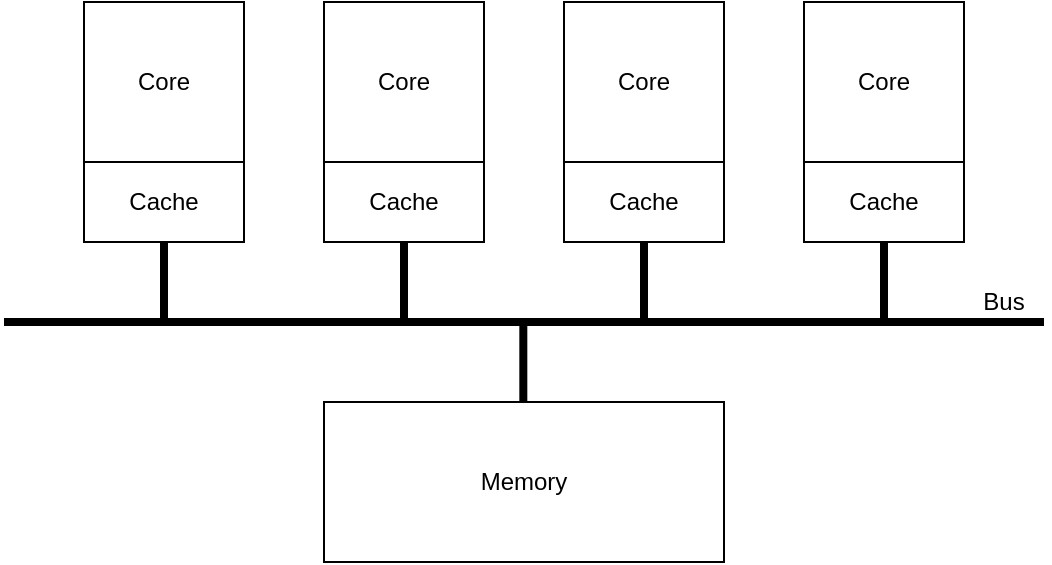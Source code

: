 <mxfile version="13.6.6" type="device" pages="3"><diagram id="U-8QUcGyhZuupx5uNDB1" name="UMA"><mxGraphModel dx="2038" dy="624" grid="1" gridSize="10" guides="1" tooltips="1" connect="1" arrows="1" fold="1" page="1" pageScale="1" pageWidth="827" pageHeight="1169" math="0" shadow="0"><root><mxCell id="0"/><mxCell id="1" parent="0"/><mxCell id="_18HO-Uv9ZSPYLaUToDR-1" value="Core" style="whiteSpace=wrap;html=1;aspect=fixed;" parent="1" vertex="1"><mxGeometry x="40" y="40" width="80" height="80" as="geometry"/></mxCell><mxCell id="_18HO-Uv9ZSPYLaUToDR-2" value="Cache" style="rounded=0;whiteSpace=wrap;html=1;" parent="1" vertex="1"><mxGeometry x="40" y="120" width="80" height="40" as="geometry"/></mxCell><mxCell id="_18HO-Uv9ZSPYLaUToDR-3" value="Core" style="whiteSpace=wrap;html=1;aspect=fixed;" parent="1" vertex="1"><mxGeometry x="160" y="40" width="80" height="80" as="geometry"/></mxCell><mxCell id="_18HO-Uv9ZSPYLaUToDR-4" value="Cache" style="rounded=0;whiteSpace=wrap;html=1;" parent="1" vertex="1"><mxGeometry x="160" y="120" width="80" height="40" as="geometry"/></mxCell><mxCell id="_18HO-Uv9ZSPYLaUToDR-5" value="Core" style="whiteSpace=wrap;html=1;aspect=fixed;" parent="1" vertex="1"><mxGeometry x="280" y="40" width="80" height="80" as="geometry"/></mxCell><mxCell id="_18HO-Uv9ZSPYLaUToDR-6" value="Cache" style="rounded=0;whiteSpace=wrap;html=1;" parent="1" vertex="1"><mxGeometry x="280" y="120" width="80" height="40" as="geometry"/></mxCell><mxCell id="_18HO-Uv9ZSPYLaUToDR-7" value="Core" style="whiteSpace=wrap;html=1;aspect=fixed;" parent="1" vertex="1"><mxGeometry x="400" y="40" width="80" height="80" as="geometry"/></mxCell><mxCell id="_18HO-Uv9ZSPYLaUToDR-8" value="Cache" style="rounded=0;whiteSpace=wrap;html=1;" parent="1" vertex="1"><mxGeometry x="400" y="120" width="80" height="40" as="geometry"/></mxCell><mxCell id="_18HO-Uv9ZSPYLaUToDR-10" value="" style="endArrow=none;html=1;strokeWidth=4;" parent="1" edge="1"><mxGeometry width="50" height="50" relative="1" as="geometry"><mxPoint y="200" as="sourcePoint"/><mxPoint x="520" y="200" as="targetPoint"/></mxGeometry></mxCell><mxCell id="_18HO-Uv9ZSPYLaUToDR-11" value="" style="endArrow=none;html=1;strokeWidth=4;entryX=0.5;entryY=1;entryDx=0;entryDy=0;" parent="1" target="_18HO-Uv9ZSPYLaUToDR-2" edge="1"><mxGeometry width="50" height="50" relative="1" as="geometry"><mxPoint x="80" y="200" as="sourcePoint"/><mxPoint x="440" y="300" as="targetPoint"/></mxGeometry></mxCell><mxCell id="_18HO-Uv9ZSPYLaUToDR-12" value="" style="endArrow=none;html=1;strokeWidth=4;entryX=0.5;entryY=1;entryDx=0;entryDy=0;" parent="1" target="_18HO-Uv9ZSPYLaUToDR-4" edge="1"><mxGeometry width="50" height="50" relative="1" as="geometry"><mxPoint x="200" y="200" as="sourcePoint"/><mxPoint x="90" y="170" as="targetPoint"/></mxGeometry></mxCell><mxCell id="_18HO-Uv9ZSPYLaUToDR-13" value="" style="endArrow=none;html=1;strokeWidth=4;entryX=0.5;entryY=1;entryDx=0;entryDy=0;" parent="1" edge="1"><mxGeometry width="50" height="50" relative="1" as="geometry"><mxPoint x="320" y="200" as="sourcePoint"/><mxPoint x="320" y="160" as="targetPoint"/></mxGeometry></mxCell><mxCell id="_18HO-Uv9ZSPYLaUToDR-14" value="" style="endArrow=none;html=1;strokeWidth=4;entryX=0.5;entryY=1;entryDx=0;entryDy=0;" parent="1" edge="1"><mxGeometry width="50" height="50" relative="1" as="geometry"><mxPoint x="440" y="200" as="sourcePoint"/><mxPoint x="440" y="160" as="targetPoint"/></mxGeometry></mxCell><mxCell id="_18HO-Uv9ZSPYLaUToDR-15" value="Memory" style="rounded=0;whiteSpace=wrap;html=1;" parent="1" vertex="1"><mxGeometry x="160" y="240" width="200" height="80" as="geometry"/></mxCell><mxCell id="_18HO-Uv9ZSPYLaUToDR-16" value="" style="endArrow=none;html=1;strokeWidth=4;entryX=0.5;entryY=1;entryDx=0;entryDy=0;" parent="1" edge="1"><mxGeometry width="50" height="50" relative="1" as="geometry"><mxPoint x="259.66" y="240" as="sourcePoint"/><mxPoint x="259.66" y="200" as="targetPoint"/></mxGeometry></mxCell><mxCell id="_18HO-Uv9ZSPYLaUToDR-17" value="Bus" style="text;html=1;strokeColor=none;fillColor=none;align=center;verticalAlign=middle;whiteSpace=wrap;rounded=0;" parent="1" vertex="1"><mxGeometry x="480" y="180" width="40" height="20" as="geometry"/></mxCell></root></mxGraphModel></diagram><diagram id="SG_U8V-sbPGq71Q4cW7p" name="Pure NUMA"><mxGraphModel dx="1211" dy="1793" grid="1" gridSize="10" guides="1" tooltips="1" connect="1" arrows="1" fold="1" page="1" pageScale="1" pageWidth="827" pageHeight="1169" math="0" shadow="0"><root><mxCell id="4nATZUOBr9UtcZ4yFBHx-0"/><mxCell id="4nATZUOBr9UtcZ4yFBHx-1" parent="4nATZUOBr9UtcZ4yFBHx-0"/><mxCell id="5uB2vDVZ2jiOP9H2W5yv-1" value="" style="rounded=0;whiteSpace=wrap;html=1;" parent="4nATZUOBr9UtcZ4yFBHx-1" vertex="1"><mxGeometry x="370" y="30" width="260" height="100" as="geometry"/></mxCell><mxCell id="5uB2vDVZ2jiOP9H2W5yv-0" value="" style="rounded=0;whiteSpace=wrap;html=1;" parent="4nATZUOBr9UtcZ4yFBHx-1" vertex="1"><mxGeometry x="30" y="30" width="260" height="100" as="geometry"/></mxCell><mxCell id="4nATZUOBr9UtcZ4yFBHx-2" value="Core" style="whiteSpace=wrap;html=1;aspect=fixed;" parent="4nATZUOBr9UtcZ4yFBHx-1" vertex="1"><mxGeometry x="200" y="40" width="80" height="80" as="geometry"/></mxCell><mxCell id="4nATZUOBr9UtcZ4yFBHx-3" value="Cache" style="rounded=0;whiteSpace=wrap;html=1;" parent="4nATZUOBr9UtcZ4yFBHx-1" vertex="1"><mxGeometry x="160" y="40" width="40" height="80" as="geometry"/></mxCell><mxCell id="4nATZUOBr9UtcZ4yFBHx-4" value="Core" style="whiteSpace=wrap;html=1;aspect=fixed;" parent="4nATZUOBr9UtcZ4yFBHx-1" vertex="1"><mxGeometry x="380" y="40" width="80" height="80" as="geometry"/></mxCell><mxCell id="4nATZUOBr9UtcZ4yFBHx-5" value="Cache" style="rounded=0;whiteSpace=wrap;html=1;" parent="4nATZUOBr9UtcZ4yFBHx-1" vertex="1"><mxGeometry x="460" y="40" width="40" height="80" as="geometry"/></mxCell><mxCell id="4nATZUOBr9UtcZ4yFBHx-11" value="" style="endArrow=none;html=1;strokeWidth=4;entryX=1;entryY=0.5;entryDx=0;entryDy=0;exitX=0;exitY=0.5;exitDx=0;exitDy=0;" parent="4nATZUOBr9UtcZ4yFBHx-1" source="4nATZUOBr9UtcZ4yFBHx-4" target="4nATZUOBr9UtcZ4yFBHx-2" edge="1"><mxGeometry width="50" height="50" relative="1" as="geometry"><mxPoint x="320.0" y="150" as="sourcePoint"/><mxPoint x="320.0" y="110" as="targetPoint"/></mxGeometry></mxCell><mxCell id="4nATZUOBr9UtcZ4yFBHx-12" value="" style="endArrow=none;html=1;strokeWidth=4;entryX=0;entryY=0.5;entryDx=0;entryDy=0;exitX=1;exitY=0.5;exitDx=0;exitDy=0;" parent="4nATZUOBr9UtcZ4yFBHx-1" source="4nATZUOBr9UtcZ4yFBHx-15" target="4nATZUOBr9UtcZ4yFBHx-3" edge="1"><mxGeometry width="50" height="50" relative="1" as="geometry"><mxPoint x="100.0" y="190" as="sourcePoint"/><mxPoint x="100.0" y="150" as="targetPoint"/></mxGeometry></mxCell><mxCell id="4nATZUOBr9UtcZ4yFBHx-13" value="" style="endArrow=none;html=1;strokeWidth=4;entryX=1;entryY=0.5;entryDx=0;entryDy=0;" parent="4nATZUOBr9UtcZ4yFBHx-1" source="4nATZUOBr9UtcZ4yFBHx-18" target="4nATZUOBr9UtcZ4yFBHx-5" edge="1"><mxGeometry width="50" height="50" relative="1" as="geometry"><mxPoint x="419.66" y="200" as="sourcePoint"/><mxPoint x="419.66" y="160" as="targetPoint"/></mxGeometry></mxCell><mxCell id="4nATZUOBr9UtcZ4yFBHx-15" value="Memory" style="rounded=0;whiteSpace=wrap;html=1;" parent="4nATZUOBr9UtcZ4yFBHx-1" vertex="1"><mxGeometry x="40" y="40" width="80" height="80" as="geometry"/></mxCell><mxCell id="4nATZUOBr9UtcZ4yFBHx-18" value="Memory" style="rounded=0;whiteSpace=wrap;html=1;" parent="4nATZUOBr9UtcZ4yFBHx-1" vertex="1"><mxGeometry x="540" y="40" width="80" height="80" as="geometry"/></mxCell><mxCell id="4nATZUOBr9UtcZ4yFBHx-19" value="Interconnect" style="text;html=1;strokeColor=none;fillColor=none;align=center;verticalAlign=middle;whiteSpace=wrap;rounded=0;" parent="4nATZUOBr9UtcZ4yFBHx-1" vertex="1"><mxGeometry x="310" y="60" width="40" height="20" as="geometry"/></mxCell><mxCell id="5uB2vDVZ2jiOP9H2W5yv-2" value="" style="endArrow=classic;html=1;strokeWidth=1;exitX=0.5;exitY=0;exitDx=0;exitDy=0;entryX=0.5;entryY=0;entryDx=0;entryDy=0;dashed=1;" parent="4nATZUOBr9UtcZ4yFBHx-1" source="4nATZUOBr9UtcZ4yFBHx-2" target="4nATZUOBr9UtcZ4yFBHx-15" edge="1"><mxGeometry relative="1" as="geometry"><mxPoint x="320" y="100" as="sourcePoint"/><mxPoint x="420" y="100" as="targetPoint"/><Array as="points"><mxPoint x="220"/><mxPoint x="160"/><mxPoint x="100"/></Array></mxGeometry></mxCell><mxCell id="5uB2vDVZ2jiOP9H2W5yv-3" value="Local access" style="edgeLabel;resizable=0;html=1;align=center;verticalAlign=middle;" parent="5uB2vDVZ2jiOP9H2W5yv-2" connectable="0" vertex="1"><mxGeometry relative="1" as="geometry"/></mxCell><mxCell id="5uB2vDVZ2jiOP9H2W5yv-4" value="" style="endArrow=classic;html=1;strokeWidth=1;exitX=0.5;exitY=0;exitDx=0;exitDy=0;entryX=0.5;entryY=0;entryDx=0;entryDy=0;dashed=1;" parent="4nATZUOBr9UtcZ4yFBHx-1" target="4nATZUOBr9UtcZ4yFBHx-18" edge="1"><mxGeometry relative="1" as="geometry"><mxPoint x="240" y="40.0" as="sourcePoint"/><mxPoint x="80" y="40.0" as="targetPoint"/><Array as="points"><mxPoint x="260"/><mxPoint x="560"/></Array></mxGeometry></mxCell><mxCell id="5uB2vDVZ2jiOP9H2W5yv-5" value="Remote access" style="edgeLabel;resizable=0;html=1;align=center;verticalAlign=middle;" parent="5uB2vDVZ2jiOP9H2W5yv-4" connectable="0" vertex="1"><mxGeometry relative="1" as="geometry"/></mxCell></root></mxGraphModel></diagram><diagram id="MbeJ_-f4Q_uoySKunGo1" name="Mix"><mxGraphModel dx="1211" dy="624" grid="1" gridSize="10" guides="1" tooltips="1" connect="1" arrows="1" fold="1" page="1" pageScale="1" pageWidth="827" pageHeight="1169" math="0" shadow="0"><root><mxCell id="sh7jAx8-SLOda-1NeZvs-0"/><mxCell id="sh7jAx8-SLOda-1NeZvs-1" parent="sh7jAx8-SLOda-1NeZvs-0"/><mxCell id="hJ9LDO04msVhbTZ1zW8H-16" value="" style="group" parent="sh7jAx8-SLOda-1NeZvs-1" vertex="1" connectable="0"><mxGeometry y="40" width="520" height="300" as="geometry"/></mxCell><mxCell id="hJ9LDO04msVhbTZ1zW8H-19" value="" style="rounded=0;whiteSpace=wrap;html=1;" parent="hJ9LDO04msVhbTZ1zW8H-16" vertex="1"><mxGeometry x="20" y="-20" width="480" height="320" as="geometry"/></mxCell><mxCell id="hJ9LDO04msVhbTZ1zW8H-0" value="Core" style="whiteSpace=wrap;html=1;aspect=fixed;" parent="hJ9LDO04msVhbTZ1zW8H-16" vertex="1"><mxGeometry x="40" width="80" height="80" as="geometry"/></mxCell><mxCell id="hJ9LDO04msVhbTZ1zW8H-1" value="Cache" style="rounded=0;whiteSpace=wrap;html=1;" parent="hJ9LDO04msVhbTZ1zW8H-16" vertex="1"><mxGeometry x="40" y="80" width="80" height="40" as="geometry"/></mxCell><mxCell id="hJ9LDO04msVhbTZ1zW8H-2" value="Core" style="whiteSpace=wrap;html=1;aspect=fixed;" parent="hJ9LDO04msVhbTZ1zW8H-16" vertex="1"><mxGeometry x="160" width="80" height="80" as="geometry"/></mxCell><mxCell id="hJ9LDO04msVhbTZ1zW8H-3" value="Cache" style="rounded=0;whiteSpace=wrap;html=1;" parent="hJ9LDO04msVhbTZ1zW8H-16" vertex="1"><mxGeometry x="160" y="80" width="80" height="40" as="geometry"/></mxCell><mxCell id="hJ9LDO04msVhbTZ1zW8H-4" value="Core" style="whiteSpace=wrap;html=1;aspect=fixed;" parent="hJ9LDO04msVhbTZ1zW8H-16" vertex="1"><mxGeometry x="280" width="80" height="80" as="geometry"/></mxCell><mxCell id="hJ9LDO04msVhbTZ1zW8H-5" value="Cache" style="rounded=0;whiteSpace=wrap;html=1;" parent="hJ9LDO04msVhbTZ1zW8H-16" vertex="1"><mxGeometry x="280" y="80" width="80" height="40" as="geometry"/></mxCell><mxCell id="hJ9LDO04msVhbTZ1zW8H-6" value="Core" style="whiteSpace=wrap;html=1;aspect=fixed;" parent="hJ9LDO04msVhbTZ1zW8H-16" vertex="1"><mxGeometry x="400" width="80" height="80" as="geometry"/></mxCell><mxCell id="hJ9LDO04msVhbTZ1zW8H-7" value="Cache" style="rounded=0;whiteSpace=wrap;html=1;" parent="hJ9LDO04msVhbTZ1zW8H-16" vertex="1"><mxGeometry x="400" y="80" width="80" height="40" as="geometry"/></mxCell><mxCell id="hJ9LDO04msVhbTZ1zW8H-8" value="" style="endArrow=none;html=1;strokeWidth=4;" parent="hJ9LDO04msVhbTZ1zW8H-16" edge="1"><mxGeometry width="50" height="50" relative="1" as="geometry"><mxPoint x="40" y="160" as="sourcePoint"/><mxPoint x="480" y="160" as="targetPoint"/></mxGeometry></mxCell><mxCell id="hJ9LDO04msVhbTZ1zW8H-9" value="" style="endArrow=none;html=1;strokeWidth=4;entryX=0.5;entryY=1;entryDx=0;entryDy=0;" parent="hJ9LDO04msVhbTZ1zW8H-16" target="hJ9LDO04msVhbTZ1zW8H-1" edge="1"><mxGeometry width="50" height="50" relative="1" as="geometry"><mxPoint x="80.0" y="160" as="sourcePoint"/><mxPoint x="440" y="260" as="targetPoint"/></mxGeometry></mxCell><mxCell id="hJ9LDO04msVhbTZ1zW8H-10" value="" style="endArrow=none;html=1;strokeWidth=4;entryX=0.5;entryY=1;entryDx=0;entryDy=0;" parent="hJ9LDO04msVhbTZ1zW8H-16" target="hJ9LDO04msVhbTZ1zW8H-3" edge="1"><mxGeometry width="50" height="50" relative="1" as="geometry"><mxPoint x="200.0" y="160" as="sourcePoint"/><mxPoint x="90" y="130" as="targetPoint"/></mxGeometry></mxCell><mxCell id="hJ9LDO04msVhbTZ1zW8H-11" value="" style="endArrow=none;html=1;strokeWidth=4;entryX=0.5;entryY=1;entryDx=0;entryDy=0;" parent="hJ9LDO04msVhbTZ1zW8H-16" edge="1"><mxGeometry width="50" height="50" relative="1" as="geometry"><mxPoint x="320.0" y="160" as="sourcePoint"/><mxPoint x="320.0" y="120" as="targetPoint"/></mxGeometry></mxCell><mxCell id="hJ9LDO04msVhbTZ1zW8H-12" value="" style="endArrow=none;html=1;strokeWidth=4;entryX=0.5;entryY=1;entryDx=0;entryDy=0;" parent="hJ9LDO04msVhbTZ1zW8H-16" edge="1"><mxGeometry width="50" height="50" relative="1" as="geometry"><mxPoint x="440" y="160" as="sourcePoint"/><mxPoint x="440" y="120" as="targetPoint"/></mxGeometry></mxCell><mxCell id="hJ9LDO04msVhbTZ1zW8H-13" value="Memory" style="rounded=0;whiteSpace=wrap;html=1;" parent="hJ9LDO04msVhbTZ1zW8H-16" vertex="1"><mxGeometry x="160" y="200" width="200" height="80" as="geometry"/></mxCell><mxCell id="hJ9LDO04msVhbTZ1zW8H-14" value="" style="endArrow=none;html=1;strokeWidth=4;entryX=0.5;entryY=1;entryDx=0;entryDy=0;" parent="hJ9LDO04msVhbTZ1zW8H-16" edge="1"><mxGeometry width="50" height="50" relative="1" as="geometry"><mxPoint x="259.66" y="200" as="sourcePoint"/><mxPoint x="259.66" y="160" as="targetPoint"/></mxGeometry></mxCell><mxCell id="hJ9LDO04msVhbTZ1zW8H-20" value="CPU 1" style="text;html=1;strokeColor=none;fillColor=none;align=center;verticalAlign=middle;whiteSpace=wrap;rounded=0;" parent="hJ9LDO04msVhbTZ1zW8H-16" vertex="1"><mxGeometry x="30" y="270" width="40" height="20" as="geometry"/></mxCell><mxCell id="hJ9LDO04msVhbTZ1zW8H-21" value="" style="group" parent="sh7jAx8-SLOda-1NeZvs-1" vertex="1" connectable="0"><mxGeometry x="580" y="40" width="520" height="300" as="geometry"/></mxCell><mxCell id="hJ9LDO04msVhbTZ1zW8H-22" value="" style="rounded=0;whiteSpace=wrap;html=1;" parent="hJ9LDO04msVhbTZ1zW8H-21" vertex="1"><mxGeometry x="20" y="-20" width="480" height="320" as="geometry"/></mxCell><mxCell id="hJ9LDO04msVhbTZ1zW8H-23" value="Core" style="whiteSpace=wrap;html=1;aspect=fixed;" parent="hJ9LDO04msVhbTZ1zW8H-21" vertex="1"><mxGeometry x="40" width="80" height="80" as="geometry"/></mxCell><mxCell id="hJ9LDO04msVhbTZ1zW8H-24" value="Cache" style="rounded=0;whiteSpace=wrap;html=1;" parent="hJ9LDO04msVhbTZ1zW8H-21" vertex="1"><mxGeometry x="40" y="80" width="80" height="40" as="geometry"/></mxCell><mxCell id="hJ9LDO04msVhbTZ1zW8H-25" value="Core" style="whiteSpace=wrap;html=1;aspect=fixed;" parent="hJ9LDO04msVhbTZ1zW8H-21" vertex="1"><mxGeometry x="160" width="80" height="80" as="geometry"/></mxCell><mxCell id="hJ9LDO04msVhbTZ1zW8H-26" value="Cache" style="rounded=0;whiteSpace=wrap;html=1;" parent="hJ9LDO04msVhbTZ1zW8H-21" vertex="1"><mxGeometry x="160" y="80" width="80" height="40" as="geometry"/></mxCell><mxCell id="hJ9LDO04msVhbTZ1zW8H-27" value="Core" style="whiteSpace=wrap;html=1;aspect=fixed;" parent="hJ9LDO04msVhbTZ1zW8H-21" vertex="1"><mxGeometry x="280" width="80" height="80" as="geometry"/></mxCell><mxCell id="hJ9LDO04msVhbTZ1zW8H-28" value="Cache" style="rounded=0;whiteSpace=wrap;html=1;" parent="hJ9LDO04msVhbTZ1zW8H-21" vertex="1"><mxGeometry x="280" y="80" width="80" height="40" as="geometry"/></mxCell><mxCell id="hJ9LDO04msVhbTZ1zW8H-29" value="Core" style="whiteSpace=wrap;html=1;aspect=fixed;" parent="hJ9LDO04msVhbTZ1zW8H-21" vertex="1"><mxGeometry x="400" width="80" height="80" as="geometry"/></mxCell><mxCell id="hJ9LDO04msVhbTZ1zW8H-30" value="Cache" style="rounded=0;whiteSpace=wrap;html=1;" parent="hJ9LDO04msVhbTZ1zW8H-21" vertex="1"><mxGeometry x="400" y="80" width="80" height="40" as="geometry"/></mxCell><mxCell id="hJ9LDO04msVhbTZ1zW8H-31" value="" style="endArrow=none;html=1;strokeWidth=4;" parent="hJ9LDO04msVhbTZ1zW8H-21" edge="1"><mxGeometry width="50" height="50" relative="1" as="geometry"><mxPoint x="40" y="160" as="sourcePoint"/><mxPoint x="480" y="160" as="targetPoint"/></mxGeometry></mxCell><mxCell id="hJ9LDO04msVhbTZ1zW8H-32" value="" style="endArrow=none;html=1;strokeWidth=4;entryX=0.5;entryY=1;entryDx=0;entryDy=0;" parent="hJ9LDO04msVhbTZ1zW8H-21" target="hJ9LDO04msVhbTZ1zW8H-24" edge="1"><mxGeometry width="50" height="50" relative="1" as="geometry"><mxPoint x="80.0" y="160" as="sourcePoint"/><mxPoint x="440" y="260" as="targetPoint"/></mxGeometry></mxCell><mxCell id="hJ9LDO04msVhbTZ1zW8H-33" value="" style="endArrow=none;html=1;strokeWidth=4;entryX=0.5;entryY=1;entryDx=0;entryDy=0;" parent="hJ9LDO04msVhbTZ1zW8H-21" target="hJ9LDO04msVhbTZ1zW8H-26" edge="1"><mxGeometry width="50" height="50" relative="1" as="geometry"><mxPoint x="200.0" y="160" as="sourcePoint"/><mxPoint x="90" y="130" as="targetPoint"/></mxGeometry></mxCell><mxCell id="hJ9LDO04msVhbTZ1zW8H-34" value="" style="endArrow=none;html=1;strokeWidth=4;entryX=0.5;entryY=1;entryDx=0;entryDy=0;" parent="hJ9LDO04msVhbTZ1zW8H-21" edge="1"><mxGeometry width="50" height="50" relative="1" as="geometry"><mxPoint x="320.0" y="160" as="sourcePoint"/><mxPoint x="320.0" y="120" as="targetPoint"/></mxGeometry></mxCell><mxCell id="hJ9LDO04msVhbTZ1zW8H-35" value="" style="endArrow=none;html=1;strokeWidth=4;entryX=0.5;entryY=1;entryDx=0;entryDy=0;" parent="hJ9LDO04msVhbTZ1zW8H-21" edge="1"><mxGeometry width="50" height="50" relative="1" as="geometry"><mxPoint x="440" y="160" as="sourcePoint"/><mxPoint x="440" y="120" as="targetPoint"/></mxGeometry></mxCell><mxCell id="hJ9LDO04msVhbTZ1zW8H-36" value="Memory" style="rounded=0;whiteSpace=wrap;html=1;" parent="hJ9LDO04msVhbTZ1zW8H-21" vertex="1"><mxGeometry x="160" y="200" width="200" height="80" as="geometry"/></mxCell><mxCell id="hJ9LDO04msVhbTZ1zW8H-37" value="" style="endArrow=none;html=1;strokeWidth=4;entryX=0.5;entryY=1;entryDx=0;entryDy=0;" parent="hJ9LDO04msVhbTZ1zW8H-21" edge="1"><mxGeometry width="50" height="50" relative="1" as="geometry"><mxPoint x="259.66" y="200" as="sourcePoint"/><mxPoint x="259.66" y="160" as="targetPoint"/></mxGeometry></mxCell><mxCell id="hJ9LDO04msVhbTZ1zW8H-38" value="CPU 2" style="text;html=1;strokeColor=none;fillColor=none;align=center;verticalAlign=middle;whiteSpace=wrap;rounded=0;" parent="hJ9LDO04msVhbTZ1zW8H-21" vertex="1"><mxGeometry x="30" y="270" width="40" height="20" as="geometry"/></mxCell><mxCell id="941OZc5SA0T_US0Tnq8p-0" value="" style="endArrow=none;html=1;strokeWidth=4;entryX=1;entryY=0.5;entryDx=0;entryDy=0;exitX=0;exitY=0.5;exitDx=0;exitDy=0;" parent="hJ9LDO04msVhbTZ1zW8H-21" edge="1"><mxGeometry width="50" height="50" relative="1" as="geometry"><mxPoint x="20" y="159.58" as="sourcePoint"/><mxPoint x="-80" y="159.58" as="targetPoint"/></mxGeometry></mxCell><mxCell id="941OZc5SA0T_US0Tnq8p-1" value="Interconnect" style="text;html=1;strokeColor=none;fillColor=none;align=center;verticalAlign=middle;whiteSpace=wrap;rounded=0;" parent="hJ9LDO04msVhbTZ1zW8H-21" vertex="1"><mxGeometry x="-50" y="139.58" width="40" height="20" as="geometry"/></mxCell></root></mxGraphModel></diagram></mxfile>
